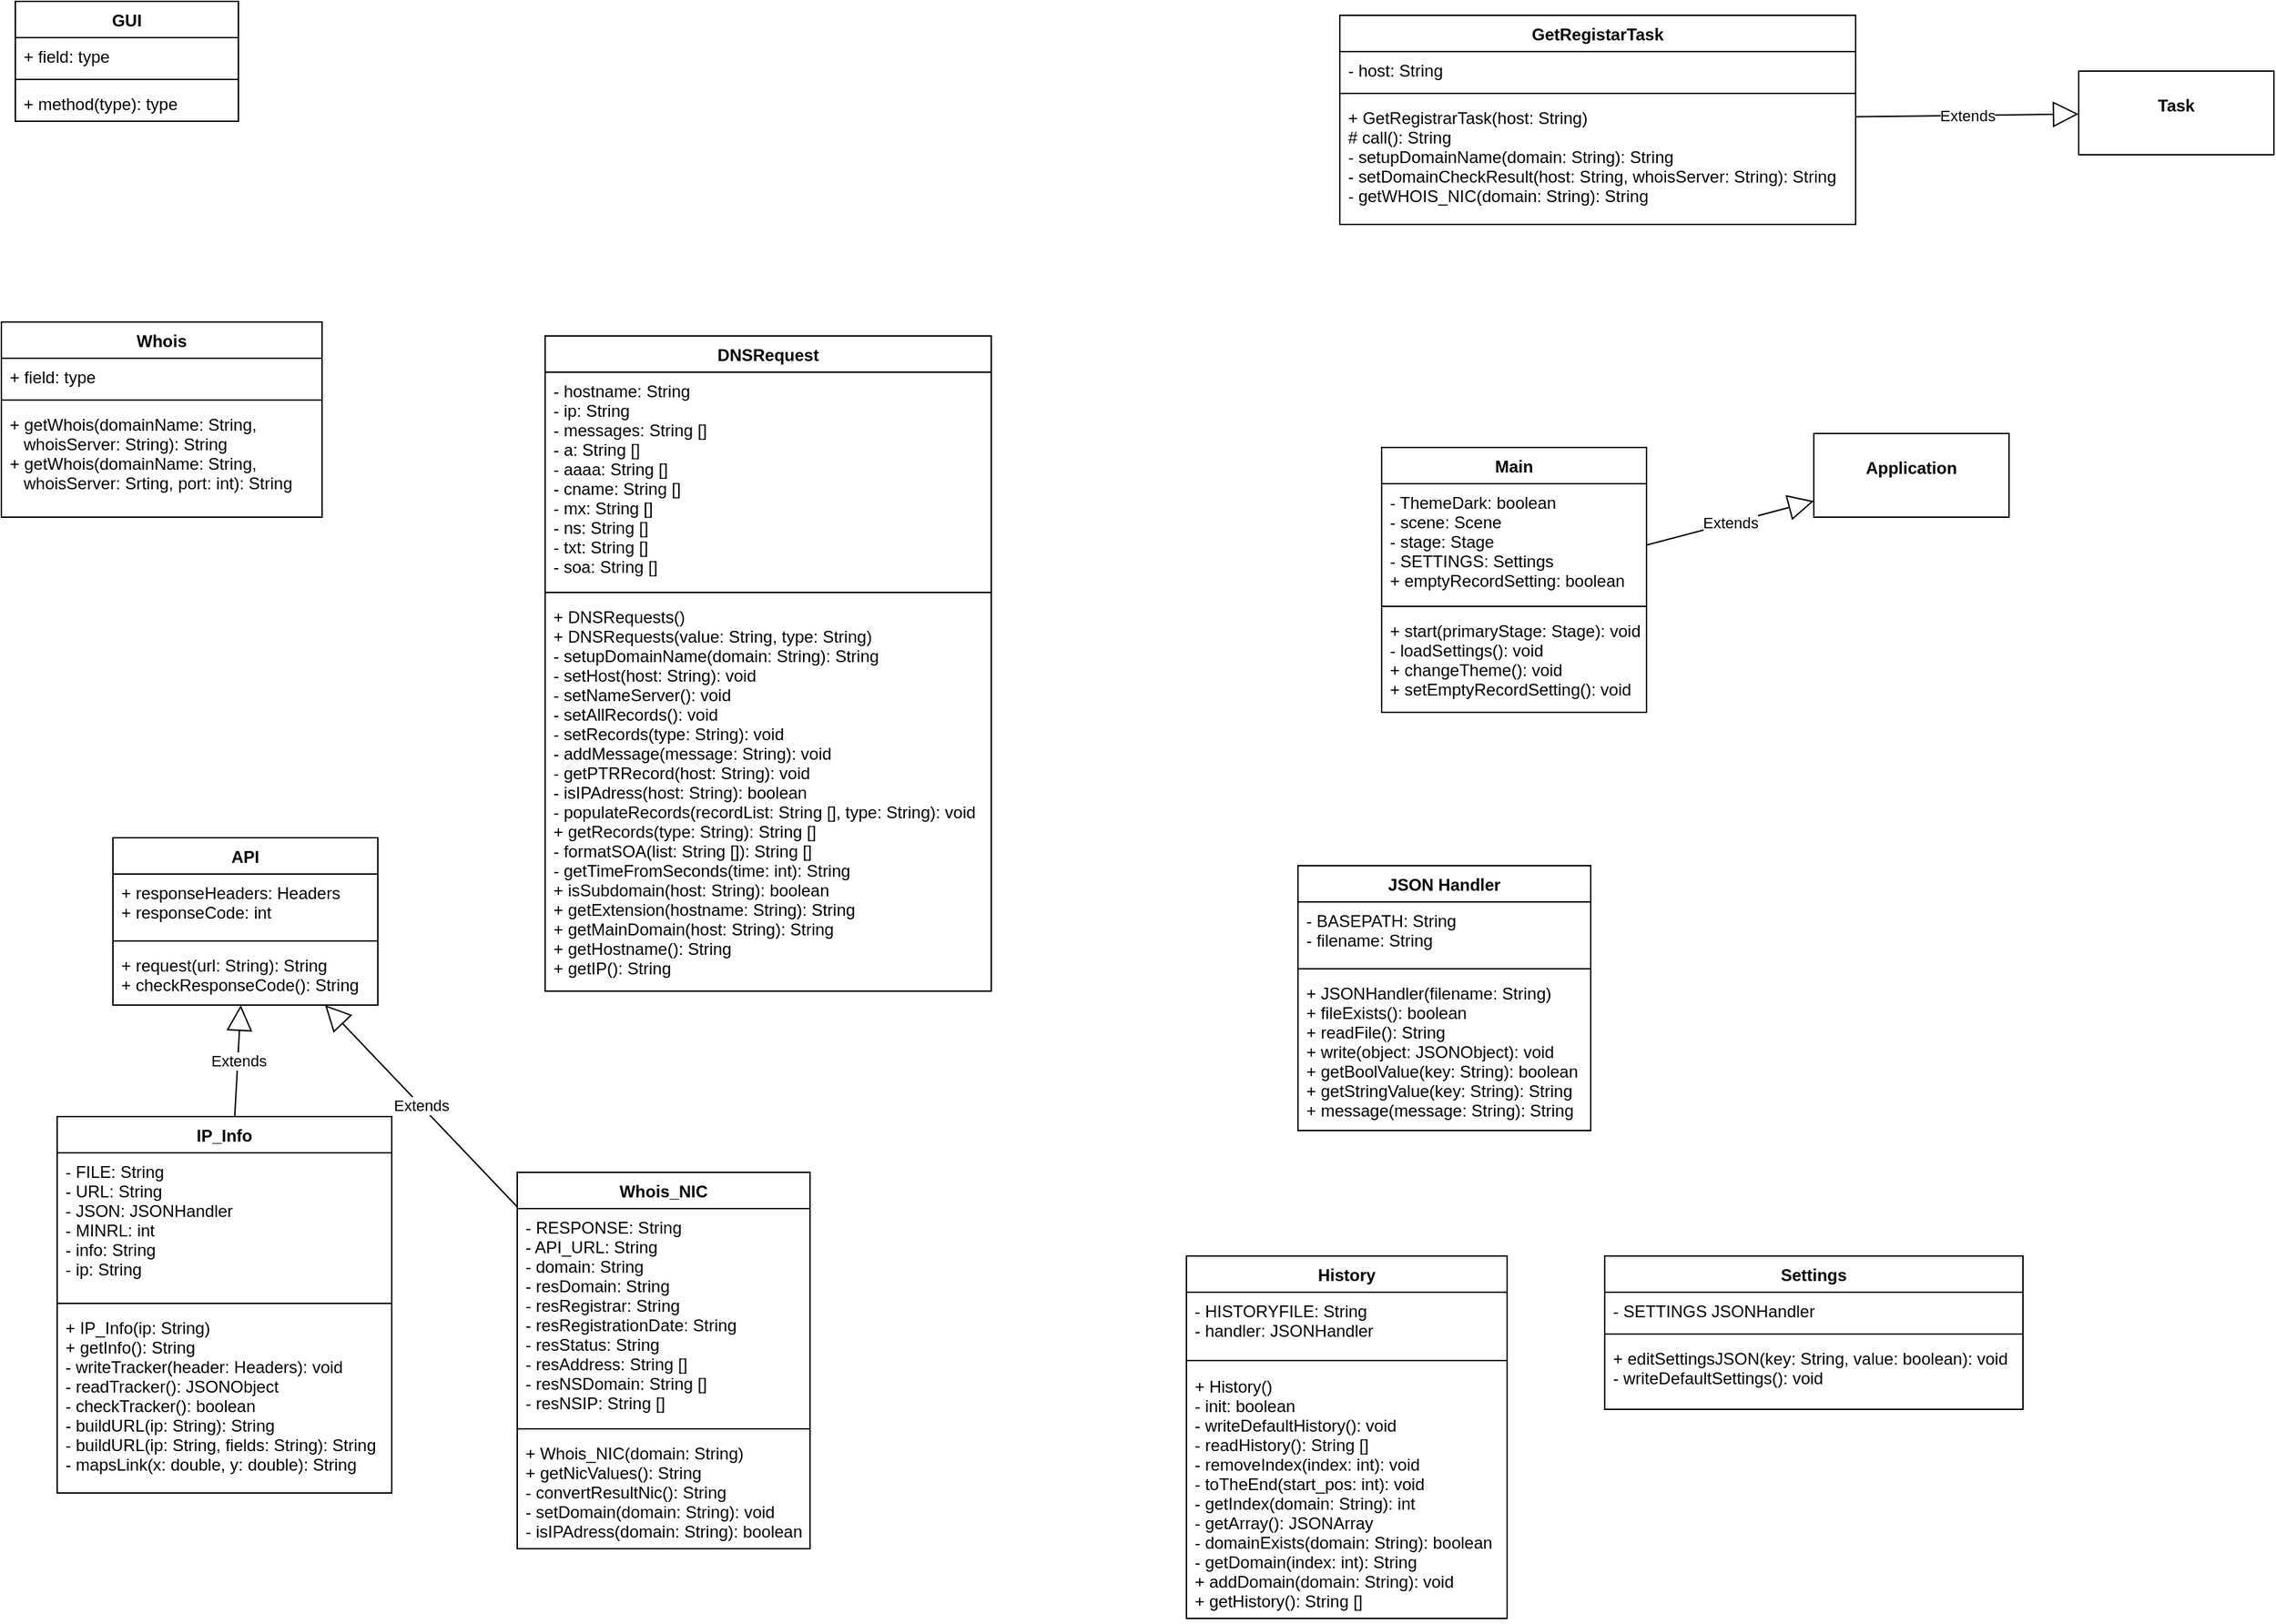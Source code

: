 <mxfile version="14.6.6" type="embed"><diagram id="xbJtB5lxpouNMmkOfI7O" name="Page-1"><mxGraphModel dx="847" dy="874" grid="1" gridSize="10" guides="1" tooltips="1" connect="1" arrows="1" fold="1" page="1" pageScale="1" pageWidth="1100" pageHeight="850" math="0" shadow="0"><root><mxCell id="0"/><mxCell id="1" parent="0"/><mxCell id="42" value="IP_Info" style="swimlane;fontStyle=1;align=center;verticalAlign=top;childLayout=stackLayout;horizontal=1;startSize=26;horizontalStack=0;resizeParent=1;resizeParentMax=0;resizeLast=0;collapsible=1;marginBottom=0;" parent="1" vertex="1"><mxGeometry x="90" y="830" width="240" height="270" as="geometry"/></mxCell><mxCell id="43" value="- FILE: String&#10;- URL: String&#10;- JSON: JSONHandler&#10;- MINRL: int&#10;- info: String&#10;- ip: String" style="text;strokeColor=none;fillColor=none;align=left;verticalAlign=top;spacingLeft=4;spacingRight=4;overflow=hidden;rotatable=0;points=[[0,0.5],[1,0.5]];portConstraint=eastwest;" parent="42" vertex="1"><mxGeometry y="26" width="240" height="104" as="geometry"/></mxCell><mxCell id="44" value="" style="line;strokeWidth=1;fillColor=none;align=left;verticalAlign=middle;spacingTop=-1;spacingLeft=3;spacingRight=3;rotatable=0;labelPosition=right;points=[];portConstraint=eastwest;" parent="42" vertex="1"><mxGeometry y="130" width="240" height="8" as="geometry"/></mxCell><mxCell id="45" value="+ IP_Info(ip: String)&#10;+ getInfo(): String&#10;- writeTracker(header: Headers): void&#10;- readTracker(): JSONObject&#10;- checkTracker(): boolean&#10;- buildURL(ip: String): String&#10;- buildURL(ip: String, fields: String): String&#10;- mapsLink(x: double, y: double): String" style="text;strokeColor=none;fillColor=none;align=left;verticalAlign=top;spacingLeft=4;spacingRight=4;overflow=hidden;rotatable=0;points=[[0,0.5],[1,0.5]];portConstraint=eastwest;" parent="42" vertex="1"><mxGeometry y="138" width="240" height="132" as="geometry"/></mxCell><mxCell id="46" value="Whois" style="swimlane;fontStyle=1;align=center;verticalAlign=top;childLayout=stackLayout;horizontal=1;startSize=26;horizontalStack=0;resizeParent=1;resizeParentMax=0;resizeLast=0;collapsible=1;marginBottom=0;" parent="1" vertex="1"><mxGeometry x="50" y="260" width="230" height="140" as="geometry"/></mxCell><mxCell id="47" value="+ field: type" style="text;strokeColor=none;fillColor=none;align=left;verticalAlign=top;spacingLeft=4;spacingRight=4;overflow=hidden;rotatable=0;points=[[0,0.5],[1,0.5]];portConstraint=eastwest;" parent="46" vertex="1"><mxGeometry y="26" width="230" height="26" as="geometry"/></mxCell><mxCell id="48" value="" style="line;strokeWidth=1;fillColor=none;align=left;verticalAlign=middle;spacingTop=-1;spacingLeft=3;spacingRight=3;rotatable=0;labelPosition=right;points=[];portConstraint=eastwest;" parent="46" vertex="1"><mxGeometry y="52" width="230" height="8" as="geometry"/></mxCell><mxCell id="49" value="+ getWhois(domainName: String,&#10;   whoisServer: String): String&#10;+ getWhois(domainName: String, &#10;   whoisServer: Srting, port: int): String&#10;" style="text;strokeColor=none;fillColor=none;align=left;verticalAlign=top;spacingLeft=4;spacingRight=4;overflow=hidden;rotatable=0;points=[[0,0.5],[1,0.5]];portConstraint=eastwest;" parent="46" vertex="1"><mxGeometry y="60" width="230" height="80" as="geometry"/></mxCell><mxCell id="50" value="Whois_NIC" style="swimlane;fontStyle=1;align=center;verticalAlign=top;childLayout=stackLayout;horizontal=1;startSize=26;horizontalStack=0;resizeParent=1;resizeParentMax=0;resizeLast=0;collapsible=1;marginBottom=0;" parent="1" vertex="1"><mxGeometry x="420" y="870" width="210" height="270" as="geometry"/></mxCell><mxCell id="51" value="- RESPONSE: String&#10;- API_URL: String&#10;- domain: String&#10;- resDomain: String&#10;- resRegistrar: String&#10;- resRegistrationDate: String&#10;- resStatus: String&#10;- resAddress: String []&#10;- resNSDomain: String []&#10;- resNSIP: String []" style="text;strokeColor=none;fillColor=none;align=left;verticalAlign=top;spacingLeft=4;spacingRight=4;overflow=hidden;rotatable=0;points=[[0,0.5],[1,0.5]];portConstraint=eastwest;" parent="50" vertex="1"><mxGeometry y="26" width="210" height="154" as="geometry"/></mxCell><mxCell id="52" value="" style="line;strokeWidth=1;fillColor=none;align=left;verticalAlign=middle;spacingTop=-1;spacingLeft=3;spacingRight=3;rotatable=0;labelPosition=right;points=[];portConstraint=eastwest;" parent="50" vertex="1"><mxGeometry y="180" width="210" height="8" as="geometry"/></mxCell><mxCell id="53" value="+ Whois_NIC(domain: String)&#10;+ getNicValues(): String&#10;- convertResultNic(): String&#10;- setDomain(domain: String): void&#10;- isIPAdress(domain: String): boolean" style="text;strokeColor=none;fillColor=none;align=left;verticalAlign=top;spacingLeft=4;spacingRight=4;overflow=hidden;rotatable=0;points=[[0,0.5],[1,0.5]];portConstraint=eastwest;" parent="50" vertex="1"><mxGeometry y="188" width="210" height="82" as="geometry"/></mxCell><mxCell id="54" value="API" style="swimlane;fontStyle=1;align=center;verticalAlign=top;childLayout=stackLayout;horizontal=1;startSize=26;horizontalStack=0;resizeParent=1;resizeParentMax=0;resizeLast=0;collapsible=1;marginBottom=0;" parent="1" vertex="1"><mxGeometry x="130" y="630" width="190" height="120" as="geometry"/></mxCell><mxCell id="55" value="+ responseHeaders: Headers&#10;+ responseCode: int" style="text;strokeColor=none;fillColor=none;align=left;verticalAlign=top;spacingLeft=4;spacingRight=4;overflow=hidden;rotatable=0;points=[[0,0.5],[1,0.5]];portConstraint=eastwest;" parent="54" vertex="1"><mxGeometry y="26" width="190" height="44" as="geometry"/></mxCell><mxCell id="56" value="" style="line;strokeWidth=1;fillColor=none;align=left;verticalAlign=middle;spacingTop=-1;spacingLeft=3;spacingRight=3;rotatable=0;labelPosition=right;points=[];portConstraint=eastwest;" parent="54" vertex="1"><mxGeometry y="70" width="190" height="8" as="geometry"/></mxCell><mxCell id="57" value="+ request(url: String): String&#10;+ checkResponseCode(): String" style="text;strokeColor=none;fillColor=none;align=left;verticalAlign=top;spacingLeft=4;spacingRight=4;overflow=hidden;rotatable=0;points=[[0,0.5],[1,0.5]];portConstraint=eastwest;" parent="54" vertex="1"><mxGeometry y="78" width="190" height="42" as="geometry"/></mxCell><mxCell id="58" value="GUI" style="swimlane;fontStyle=1;align=center;verticalAlign=top;childLayout=stackLayout;horizontal=1;startSize=26;horizontalStack=0;resizeParent=1;resizeParentMax=0;resizeLast=0;collapsible=1;marginBottom=0;" parent="1" vertex="1"><mxGeometry x="60" y="30" width="160" height="86" as="geometry"/></mxCell><mxCell id="59" value="+ field: type" style="text;strokeColor=none;fillColor=none;align=left;verticalAlign=top;spacingLeft=4;spacingRight=4;overflow=hidden;rotatable=0;points=[[0,0.5],[1,0.5]];portConstraint=eastwest;" parent="58" vertex="1"><mxGeometry y="26" width="160" height="26" as="geometry"/></mxCell><mxCell id="60" value="" style="line;strokeWidth=1;fillColor=none;align=left;verticalAlign=middle;spacingTop=-1;spacingLeft=3;spacingRight=3;rotatable=0;labelPosition=right;points=[];portConstraint=eastwest;" parent="58" vertex="1"><mxGeometry y="52" width="160" height="8" as="geometry"/></mxCell><mxCell id="61" value="+ method(type): type" style="text;strokeColor=none;fillColor=none;align=left;verticalAlign=top;spacingLeft=4;spacingRight=4;overflow=hidden;rotatable=0;points=[[0,0.5],[1,0.5]];portConstraint=eastwest;" parent="58" vertex="1"><mxGeometry y="60" width="160" height="26" as="geometry"/></mxCell><mxCell id="62" value="JSON Handler" style="swimlane;fontStyle=1;align=center;verticalAlign=top;childLayout=stackLayout;horizontal=1;startSize=26;horizontalStack=0;resizeParent=1;resizeParentMax=0;resizeLast=0;collapsible=1;marginBottom=0;" parent="1" vertex="1"><mxGeometry x="980" y="650" width="210" height="190" as="geometry"/></mxCell><mxCell id="63" value="- BASEPATH: String&#10;- filename: String" style="text;strokeColor=none;fillColor=none;align=left;verticalAlign=top;spacingLeft=4;spacingRight=4;overflow=hidden;rotatable=0;points=[[0,0.5],[1,0.5]];portConstraint=eastwest;" parent="62" vertex="1"><mxGeometry y="26" width="210" height="44" as="geometry"/></mxCell><mxCell id="64" value="" style="line;strokeWidth=1;fillColor=none;align=left;verticalAlign=middle;spacingTop=-1;spacingLeft=3;spacingRight=3;rotatable=0;labelPosition=right;points=[];portConstraint=eastwest;" parent="62" vertex="1"><mxGeometry y="70" width="210" height="8" as="geometry"/></mxCell><mxCell id="65" value="+ JSONHandler(filename: String)&#10;+ fileExists(): boolean&#10;+ readFile(): String&#10;+ write(object: JSONObject): void&#10;+ getBoolValue(key: String): boolean&#10;+ getStringValue(key: String): String&#10;+ message(message: String): String&#10;" style="text;strokeColor=none;fillColor=none;align=left;verticalAlign=top;spacingLeft=4;spacingRight=4;overflow=hidden;rotatable=0;points=[[0,0.5],[1,0.5]];portConstraint=eastwest;" parent="62" vertex="1"><mxGeometry y="78" width="210" height="112" as="geometry"/></mxCell><mxCell id="66" value="History" style="swimlane;fontStyle=1;align=center;verticalAlign=top;childLayout=stackLayout;horizontal=1;startSize=26;horizontalStack=0;resizeParent=1;resizeParentMax=0;resizeLast=0;collapsible=1;marginBottom=0;" parent="1" vertex="1"><mxGeometry x="900" y="930" width="230" height="260" as="geometry"/></mxCell><mxCell id="67" value="- HISTORYFILE: String&#10;- handler: JSONHandler&#10;" style="text;strokeColor=none;fillColor=none;align=left;verticalAlign=top;spacingLeft=4;spacingRight=4;overflow=hidden;rotatable=0;points=[[0,0.5],[1,0.5]];portConstraint=eastwest;" parent="66" vertex="1"><mxGeometry y="26" width="230" height="44" as="geometry"/></mxCell><mxCell id="68" value="" style="line;strokeWidth=1;fillColor=none;align=left;verticalAlign=middle;spacingTop=-1;spacingLeft=3;spacingRight=3;rotatable=0;labelPosition=right;points=[];portConstraint=eastwest;" parent="66" vertex="1"><mxGeometry y="70" width="230" height="10" as="geometry"/></mxCell><mxCell id="69" value="+ History()&#10;- init: boolean&#10;- writeDefaultHistory(): void&#10;- readHistory(): String []&#10;- removeIndex(index: int): void&#10;- toTheEnd(start_pos: int): void&#10;- getIndex(domain: String): int&#10;- getArray(): JSONArray&#10;- domainExists(domain: String): boolean&#10;- getDomain(index: int): String&#10;+ addDomain(domain: String): void&#10;+ getHistory(): String []" style="text;strokeColor=none;fillColor=none;align=left;verticalAlign=top;spacingLeft=4;spacingRight=4;overflow=hidden;rotatable=0;points=[[0,0.5],[1,0.5]];portConstraint=eastwest;" parent="66" vertex="1"><mxGeometry y="80" width="230" height="180" as="geometry"/></mxCell><mxCell id="70" value="Settings" style="swimlane;fontStyle=1;align=center;verticalAlign=top;childLayout=stackLayout;horizontal=1;startSize=26;horizontalStack=0;resizeParent=1;resizeParentMax=0;resizeLast=0;collapsible=1;marginBottom=0;" parent="1" vertex="1"><mxGeometry x="1200" y="930" width="300" height="110" as="geometry"/></mxCell><mxCell id="71" value="- SETTINGS JSONHandler" style="text;strokeColor=none;fillColor=none;align=left;verticalAlign=top;spacingLeft=4;spacingRight=4;overflow=hidden;rotatable=0;points=[[0,0.5],[1,0.5]];portConstraint=eastwest;" parent="70" vertex="1"><mxGeometry y="26" width="300" height="26" as="geometry"/></mxCell><mxCell id="72" value="" style="line;strokeWidth=1;fillColor=none;align=left;verticalAlign=middle;spacingTop=-1;spacingLeft=3;spacingRight=3;rotatable=0;labelPosition=right;points=[];portConstraint=eastwest;" parent="70" vertex="1"><mxGeometry y="52" width="300" height="8" as="geometry"/></mxCell><mxCell id="73" value="+ editSettingsJSON(key: String, value: boolean): void&#10;- writeDefaultSettings(): void" style="text;strokeColor=none;fillColor=none;align=left;verticalAlign=top;spacingLeft=4;spacingRight=4;overflow=hidden;rotatable=0;points=[[0,0.5],[1,0.5]];portConstraint=eastwest;" parent="70" vertex="1"><mxGeometry y="60" width="300" height="50" as="geometry"/></mxCell><mxCell id="74" value="Extends" style="endArrow=block;endSize=16;endFill=0;html=1;" parent="1" source="42" target="54" edge="1"><mxGeometry width="160" relative="1" as="geometry"><mxPoint x="70" y="570" as="sourcePoint"/><mxPoint x="230" y="570" as="targetPoint"/></mxGeometry></mxCell><mxCell id="75" value="Extends" style="endArrow=block;endSize=16;endFill=0;html=1;" parent="1" source="50" target="54" edge="1"><mxGeometry width="160" relative="1" as="geometry"><mxPoint x="280" y="360" as="sourcePoint"/><mxPoint x="440" y="360" as="targetPoint"/></mxGeometry></mxCell><mxCell id="84" value="Main" style="swimlane;fontStyle=1;align=center;verticalAlign=top;childLayout=stackLayout;horizontal=1;startSize=26;horizontalStack=0;resizeParent=1;resizeParentMax=0;resizeLast=0;collapsible=1;marginBottom=0;" parent="1" vertex="1"><mxGeometry x="1040" y="350" width="190" height="190" as="geometry"/></mxCell><mxCell id="85" value="- ThemeDark: boolean&#10;- scene: Scene&#10;- stage: Stage&#10;- SETTINGS: Settings&#10;+ emptyRecordSetting: boolean" style="text;strokeColor=none;fillColor=none;align=left;verticalAlign=top;spacingLeft=4;spacingRight=4;overflow=hidden;rotatable=0;points=[[0,0.5],[1,0.5]];portConstraint=eastwest;" parent="84" vertex="1"><mxGeometry y="26" width="190" height="84" as="geometry"/></mxCell><mxCell id="86" value="" style="line;strokeWidth=1;fillColor=none;align=left;verticalAlign=middle;spacingTop=-1;spacingLeft=3;spacingRight=3;rotatable=0;labelPosition=right;points=[];portConstraint=eastwest;" parent="84" vertex="1"><mxGeometry y="110" width="190" height="8" as="geometry"/></mxCell><mxCell id="87" value="+ start(primaryStage: Stage): void&#10;- loadSettings(): void&#10;+ changeTheme(): void&#10;+ setEmptyRecordSetting(): void" style="text;strokeColor=none;fillColor=none;align=left;verticalAlign=top;spacingLeft=4;spacingRight=4;overflow=hidden;rotatable=0;points=[[0,0.5],[1,0.5]];portConstraint=eastwest;" parent="84" vertex="1"><mxGeometry y="118" width="190" height="72" as="geometry"/></mxCell><mxCell id="88" value="GetRegistarTask" style="swimlane;fontStyle=1;align=center;verticalAlign=top;childLayout=stackLayout;horizontal=1;startSize=26;horizontalStack=0;resizeParent=1;resizeParentMax=0;resizeLast=0;collapsible=1;marginBottom=0;" parent="1" vertex="1"><mxGeometry x="1010" y="40" width="370" height="150" as="geometry"/></mxCell><mxCell id="89" value="- host: String" style="text;strokeColor=none;fillColor=none;align=left;verticalAlign=top;spacingLeft=4;spacingRight=4;overflow=hidden;rotatable=0;points=[[0,0.5],[1,0.5]];portConstraint=eastwest;" parent="88" vertex="1"><mxGeometry y="26" width="370" height="26" as="geometry"/></mxCell><mxCell id="90" value="" style="line;strokeWidth=1;fillColor=none;align=left;verticalAlign=middle;spacingTop=-1;spacingLeft=3;spacingRight=3;rotatable=0;labelPosition=right;points=[];portConstraint=eastwest;" parent="88" vertex="1"><mxGeometry y="52" width="370" height="8" as="geometry"/></mxCell><mxCell id="91" value="+ GetRegistrarTask(host: String)&#10;# call(): String&#10;- setupDomainName(domain: String): String&#10;- setDomainCheckResult(host: String, whoisServer: String): String&#10;- getWHOIS_NIC(domain: String): String" style="text;strokeColor=none;fillColor=none;align=left;verticalAlign=top;spacingLeft=4;spacingRight=4;overflow=hidden;rotatable=0;points=[[0,0.5],[1,0.5]];portConstraint=eastwest;" parent="88" vertex="1"><mxGeometry y="60" width="370" height="90" as="geometry"/></mxCell><mxCell id="96" value="DNSRequest" style="swimlane;fontStyle=1;align=center;verticalAlign=top;childLayout=stackLayout;horizontal=1;startSize=26;horizontalStack=0;resizeParent=1;resizeParentMax=0;resizeLast=0;collapsible=1;marginBottom=0;" parent="1" vertex="1"><mxGeometry x="440" y="270" width="320" height="470" as="geometry"/></mxCell><mxCell id="97" value="- hostname: String&#10;- ip: String&#10;- messages: String []&#10;- a: String []&#10;- aaaa: String []&#10;- cname: String []&#10;- mx: String []&#10;- ns: String []&#10;- txt: String []&#10;- soa: String []" style="text;strokeColor=none;fillColor=none;align=left;verticalAlign=top;spacingLeft=4;spacingRight=4;overflow=hidden;rotatable=0;points=[[0,0.5],[1,0.5]];portConstraint=eastwest;" parent="96" vertex="1"><mxGeometry y="26" width="320" height="154" as="geometry"/></mxCell><mxCell id="98" value="" style="line;strokeWidth=1;fillColor=none;align=left;verticalAlign=middle;spacingTop=-1;spacingLeft=3;spacingRight=3;rotatable=0;labelPosition=right;points=[];portConstraint=eastwest;" parent="96" vertex="1"><mxGeometry y="180" width="320" height="8" as="geometry"/></mxCell><mxCell id="99" value="+ DNSRequests()&#10;+ DNSRequests(value: String, type: String)&#10;- setupDomainName(domain: String): String&#10;- setHost(host: String): void&#10;- setNameServer(): void&#10;- setAllRecords(): void&#10;- setRecords(type: String): void&#10;- addMessage(message: String): void&#10;- getPTRRecord(host: String): void&#10;- isIPAdress(host: String): boolean&#10;- populateRecords(recordList: String [], type: String): void&#10;+ getRecords(type: String): String []&#10;- formatSOA(list: String []): String []&#10;- getTimeFromSeconds(time: int): String&#10;+ isSubdomain(host: String): boolean&#10;+ getExtension(hostname: String): String&#10;+ getMainDomain(host: String): String&#10;+ getHostname(): String&#10;+ getIP(): String" style="text;strokeColor=none;fillColor=none;align=left;verticalAlign=top;spacingLeft=4;spacingRight=4;overflow=hidden;rotatable=0;points=[[0,0.5],[1,0.5]];portConstraint=eastwest;" parent="96" vertex="1"><mxGeometry y="188" width="320" height="282" as="geometry"/></mxCell><mxCell id="101" value="Extends" style="endArrow=block;endSize=16;endFill=0;html=1;" parent="1" source="84" target="103" edge="1"><mxGeometry width="160" relative="1" as="geometry"><mxPoint x="620" y="120" as="sourcePoint"/><mxPoint x="780" y="120" as="targetPoint"/></mxGeometry></mxCell><mxCell id="103" value="&lt;p style=&quot;margin: 0px ; margin-top: 4px ; text-align: center&quot;&gt;&lt;br&gt;&lt;b&gt;Application&lt;/b&gt;&lt;/p&gt;" style="verticalAlign=top;align=left;overflow=fill;fontSize=12;fontFamily=Helvetica;html=1;" vertex="1" parent="1"><mxGeometry x="1350" y="340" width="140" height="60" as="geometry"/></mxCell><mxCell id="104" value="&lt;p style=&quot;margin: 0px ; margin-top: 4px ; text-align: center&quot;&gt;&lt;br&gt;&lt;b&gt;Task&lt;/b&gt;&lt;/p&gt;" style="verticalAlign=top;align=left;overflow=fill;fontSize=12;fontFamily=Helvetica;html=1;" vertex="1" parent="1"><mxGeometry x="1540" y="80" width="140" height="60" as="geometry"/></mxCell><mxCell id="105" value="Extends" style="endArrow=block;endSize=16;endFill=0;html=1;" edge="1" parent="1" source="88" target="104"><mxGeometry width="160" relative="1" as="geometry"><mxPoint x="1240" y="60" as="sourcePoint"/><mxPoint x="1400" y="60" as="targetPoint"/></mxGeometry></mxCell></root></mxGraphModel></diagram></mxfile>